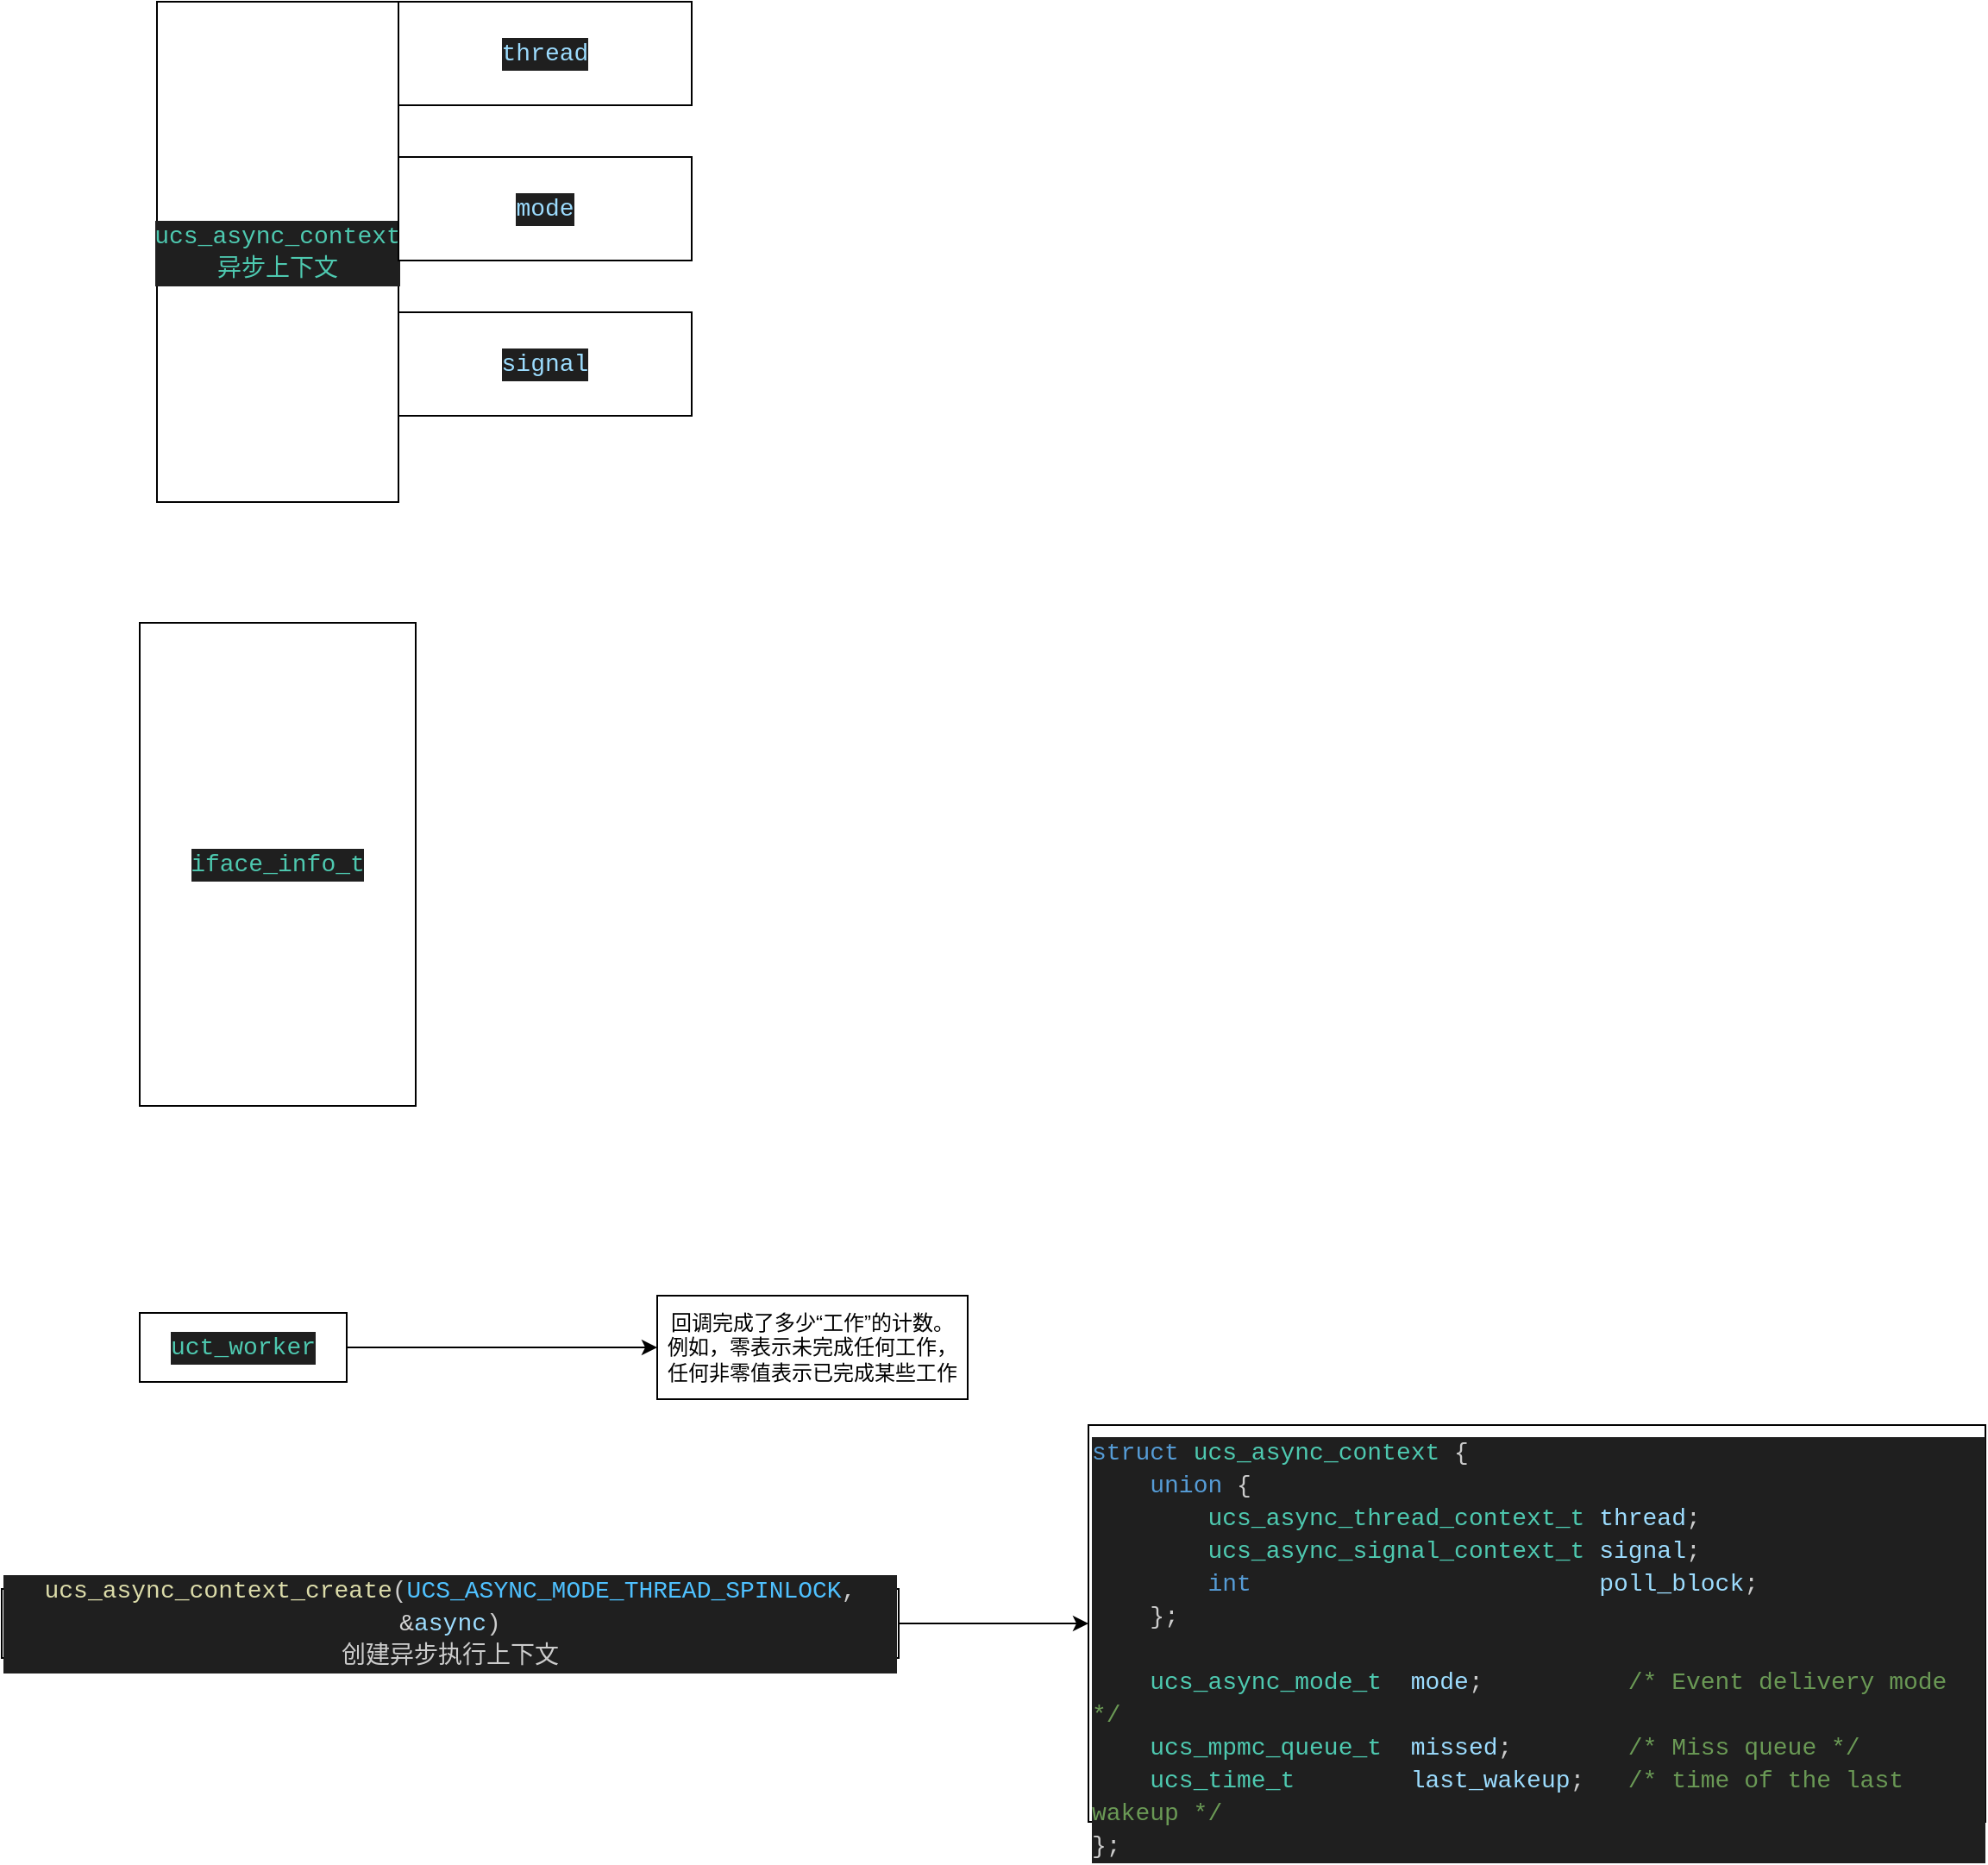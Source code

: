 <mxfile>
    <diagram id="eOcJq9RPgOQB3QH3R2wp" name="data_struct">
        <mxGraphModel dx="876" dy="492" grid="1" gridSize="10" guides="1" tooltips="1" connect="1" arrows="1" fold="1" page="1" pageScale="1" pageWidth="850" pageHeight="1100" math="0" shadow="0">
            <root>
                <mxCell id="0"/>
                <mxCell id="1" parent="0"/>
                <mxCell id="2" value="&lt;div style=&quot;color: rgb(204, 204, 204); background-color: rgb(31, 31, 31); font-family: Consolas, &amp;quot;Courier New&amp;quot;, monospace; font-size: 14px; line-height: 19px;&quot;&gt;&lt;span style=&quot;color: #4ec9b0;&quot;&gt;ucs_async_context&lt;/span&gt;&lt;/div&gt;&lt;div style=&quot;background-color: rgb(31, 31, 31); font-family: Consolas, &amp;quot;Courier New&amp;quot;, monospace; font-size: 14px; line-height: 19px;&quot;&gt;&lt;font color=&quot;#4ec9b0&quot;&gt;异步上下文&lt;/font&gt;&lt;/div&gt;" style="whiteSpace=wrap;html=1;" parent="1" vertex="1">
                    <mxGeometry x="130" y="120" width="140" height="290" as="geometry"/>
                </mxCell>
                <mxCell id="4" value="&lt;div style=&quot;color: rgb(204, 204, 204); background-color: rgb(31, 31, 31); font-family: Consolas, &amp;quot;Courier New&amp;quot;, monospace; font-size: 14px; line-height: 19px;&quot;&gt;&lt;span style=&quot;color: #9cdcfe;&quot;&gt;thread&lt;/span&gt;&lt;/div&gt;" style="whiteSpace=wrap;html=1;" parent="1" vertex="1">
                    <mxGeometry x="270" y="120" width="170" height="60" as="geometry"/>
                </mxCell>
                <mxCell id="5" value="&lt;div style=&quot;color: rgb(204, 204, 204); background-color: rgb(31, 31, 31); font-family: Consolas, &amp;quot;Courier New&amp;quot;, monospace; font-size: 14px; line-height: 19px;&quot;&gt;&lt;div style=&quot;line-height: 19px;&quot;&gt;&lt;span style=&quot;color: #9cdcfe;&quot;&gt;mode&lt;/span&gt;&lt;/div&gt;&lt;/div&gt;" style="whiteSpace=wrap;html=1;" parent="1" vertex="1">
                    <mxGeometry x="270" y="210" width="170" height="60" as="geometry"/>
                </mxCell>
                <mxCell id="6" value="&lt;div style=&quot;color: rgb(204, 204, 204); background-color: rgb(31, 31, 31); font-family: Consolas, &amp;quot;Courier New&amp;quot;, monospace; font-size: 14px; line-height: 19px;&quot;&gt;&lt;div style=&quot;line-height: 19px;&quot;&gt;&lt;div style=&quot;line-height: 19px;&quot;&gt;&lt;span style=&quot;color: #9cdcfe;&quot;&gt;signal&lt;/span&gt;&lt;/div&gt;&lt;/div&gt;&lt;/div&gt;" style="whiteSpace=wrap;html=1;" parent="1" vertex="1">
                    <mxGeometry x="270" y="300" width="170" height="60" as="geometry"/>
                </mxCell>
                <mxCell id="7" value="&lt;div style=&quot;color: rgb(204, 204, 204); background-color: rgb(31, 31, 31); font-family: Consolas, &amp;quot;Courier New&amp;quot;, monospace; font-size: 14px; line-height: 19px;&quot;&gt;&lt;div style=&quot;line-height: 19px;&quot;&gt;&lt;span style=&quot;color: #4ec9b0;&quot;&gt;iface_info_t&lt;/span&gt;&lt;/div&gt;&lt;/div&gt;" style="whiteSpace=wrap;html=1;" parent="1" vertex="1">
                    <mxGeometry x="120" y="480" width="160" height="280" as="geometry"/>
                </mxCell>
                <mxCell id="12" style="edgeStyle=orthogonalEdgeStyle;html=1;exitX=1;exitY=0.5;exitDx=0;exitDy=0;" parent="1" source="8" target="11" edge="1">
                    <mxGeometry relative="1" as="geometry"/>
                </mxCell>
                <mxCell id="8" value="&lt;div style=&quot;color: rgb(204, 204, 204); background-color: rgb(31, 31, 31); font-family: Consolas, &amp;quot;Courier New&amp;quot;, monospace; font-size: 14px; line-height: 19px;&quot;&gt;&lt;div style=&quot;line-height: 19px;&quot;&gt;&lt;div style=&quot;line-height: 19px;&quot;&gt;&lt;span style=&quot;color: #4ec9b0;&quot;&gt;uct_worker&lt;/span&gt;&lt;/div&gt;&lt;/div&gt;&lt;/div&gt;" style="whiteSpace=wrap;html=1;" parent="1" vertex="1">
                    <mxGeometry x="120" y="880" width="120" height="40" as="geometry"/>
                </mxCell>
                <mxCell id="11" value="回调完成了多少“工作”的计数。 例如，零表示未完成任何工作，任何非零值表示已完成某些工作" style="whiteSpace=wrap;html=1;" parent="1" vertex="1">
                    <mxGeometry x="420" y="870" width="180" height="60" as="geometry"/>
                </mxCell>
                <mxCell id="16" style="edgeStyle=none;html=1;exitX=1;exitY=0.5;exitDx=0;exitDy=0;entryX=0;entryY=0.5;entryDx=0;entryDy=0;" parent="1" source="13" target="14" edge="1">
                    <mxGeometry relative="1" as="geometry"/>
                </mxCell>
                <mxCell id="13" value="&lt;div style=&quot;color: rgb(204, 204, 204); background-color: rgb(31, 31, 31); font-family: Consolas, &amp;quot;Courier New&amp;quot;, monospace; font-size: 14px; line-height: 19px;&quot;&gt;&lt;span style=&quot;color: #dcdcaa;&quot;&gt;ucs_async_context_create&lt;/span&gt;(&lt;span style=&quot;color: #4fc1ff;&quot;&gt;UCS_ASYNC_MODE_THREAD_SPINLOCK&lt;/span&gt;, &lt;span style=&quot;color: #d4d4d4;&quot;&gt;&amp;amp;&lt;/span&gt;&lt;span style=&quot;color: #9cdcfe;&quot;&gt;async&lt;/span&gt;)&lt;/div&gt;&lt;div style=&quot;color: rgb(204, 204, 204); background-color: rgb(31, 31, 31); font-family: Consolas, &amp;quot;Courier New&amp;quot;, monospace; font-size: 14px; line-height: 19px;&quot;&gt;创建异步执行上下文&lt;/div&gt;" style="whiteSpace=wrap;html=1;" parent="1" vertex="1">
                    <mxGeometry x="40" y="1040" width="520" height="40" as="geometry"/>
                </mxCell>
                <mxCell id="14" value="&lt;div style=&quot;color: rgb(204, 204, 204); background-color: rgb(31, 31, 31); font-family: Consolas, &amp;quot;Courier New&amp;quot;, monospace; font-size: 14px; line-height: 19px;&quot;&gt;&lt;div style=&quot;line-height: 19px;&quot;&gt;&lt;div&gt;&lt;span style=&quot;color: #569cd6;&quot;&gt;struct&lt;/span&gt; &lt;span style=&quot;color: #4ec9b0;&quot;&gt;ucs_async_context&lt;/span&gt; {&lt;/div&gt;&lt;div&gt;&amp;nbsp; &amp;nbsp; &lt;span style=&quot;color: #569cd6;&quot;&gt;union&lt;/span&gt; {&lt;/div&gt;&lt;div&gt;&amp;nbsp; &amp;nbsp; &amp;nbsp; &amp;nbsp; &lt;span style=&quot;color: #4ec9b0;&quot;&gt;ucs_async_thread_context_t&lt;/span&gt; &lt;span style=&quot;color: #9cdcfe;&quot;&gt;thread&lt;/span&gt;;&lt;/div&gt;&lt;div&gt;&amp;nbsp; &amp;nbsp; &amp;nbsp; &amp;nbsp; &lt;span style=&quot;color: #4ec9b0;&quot;&gt;ucs_async_signal_context_t&lt;/span&gt; &lt;span style=&quot;color: #9cdcfe;&quot;&gt;signal&lt;/span&gt;;&lt;/div&gt;&lt;div&gt;&amp;nbsp; &amp;nbsp; &amp;nbsp; &amp;nbsp; &lt;span style=&quot;color: #569cd6;&quot;&gt;int&lt;/span&gt; &amp;nbsp; &amp;nbsp; &amp;nbsp; &amp;nbsp; &amp;nbsp; &amp;nbsp; &amp;nbsp; &amp;nbsp; &amp;nbsp; &amp;nbsp; &amp;nbsp; &amp;nbsp;&lt;span style=&quot;color: #9cdcfe;&quot;&gt;poll_block&lt;/span&gt;;&lt;/div&gt;&lt;div&gt;&amp;nbsp; &amp;nbsp; };&lt;/div&gt;&lt;br&gt;&lt;div&gt;&amp;nbsp; &amp;nbsp; &lt;span style=&quot;color: #4ec9b0;&quot;&gt;ucs_async_mode_t&lt;/span&gt; &amp;nbsp;&lt;span style=&quot;color: #9cdcfe;&quot;&gt;mode&lt;/span&gt;;&lt;span style=&quot;color: #6a9955;&quot;&gt; &amp;nbsp; &amp;nbsp; &amp;nbsp; &amp;nbsp; &amp;nbsp;/* Event delivery mode */&lt;/span&gt;&lt;/div&gt;&lt;div&gt;&amp;nbsp; &amp;nbsp; &lt;span style=&quot;color: #4ec9b0;&quot;&gt;ucs_mpmc_queue_t&lt;/span&gt; &amp;nbsp;&lt;span style=&quot;color: #9cdcfe;&quot;&gt;missed&lt;/span&gt;;&lt;span style=&quot;color: #6a9955;&quot;&gt; &amp;nbsp; &amp;nbsp; &amp;nbsp; &amp;nbsp;/* Miss queue */&lt;/span&gt;&lt;/div&gt;&lt;div&gt;&amp;nbsp; &amp;nbsp; &lt;span style=&quot;color: #4ec9b0;&quot;&gt;ucs_time_t&lt;/span&gt; &amp;nbsp; &amp;nbsp; &amp;nbsp; &amp;nbsp;&lt;span style=&quot;color: #9cdcfe;&quot;&gt;last_wakeup&lt;/span&gt;;&lt;span style=&quot;color: #6a9955;&quot;&gt; &amp;nbsp; /* time of the last wakeup */&lt;/span&gt;&lt;/div&gt;&lt;div&gt;};&lt;/div&gt;&lt;/div&gt;&lt;/div&gt;" style="whiteSpace=wrap;html=1;align=left;verticalAlign=top;" parent="1" vertex="1">
                    <mxGeometry x="670" y="945" width="520" height="230" as="geometry"/>
                </mxCell>
            </root>
        </mxGraphModel>
    </diagram>
    <diagram id="PuRj3BdSLe9Cz_7pi8Pd" name="zcopy">
        <mxGraphModel dx="1088" dy="390" grid="1" gridSize="10" guides="1" tooltips="1" connect="1" arrows="1" fold="1" page="1" pageScale="1" pageWidth="850" pageHeight="1100" math="0" shadow="0">
            <root>
                <mxCell id="0"/>
                <mxCell id="1" parent="0"/>
                <mxCell id="cWhImiy6kQFl7m433jH5-3" style="edgeStyle=none;html=1;startArrow=none;" edge="1" parent="1" source="cWhImiy6kQFl7m433jH5-4" target="cWhImiy6kQFl7m433jH5-2">
                    <mxGeometry relative="1" as="geometry"/>
                </mxCell>
                <mxCell id="cWhImiy6kQFl7m433jH5-7" style="edgeStyle=none;html=1;exitX=1;exitY=0.5;exitDx=0;exitDy=0;" edge="1" parent="1" source="cWhImiy6kQFl7m433jH5-1" target="cWhImiy6kQFl7m433jH5-6">
                    <mxGeometry relative="1" as="geometry"/>
                </mxCell>
                <mxCell id="cWhImiy6kQFl7m433jH5-1" value="&lt;div style=&quot;color: rgb(204, 204, 204); background-color: rgb(31, 31, 31); font-family: Consolas, &amp;quot;Courier New&amp;quot;, monospace; font-size: 14px; line-height: 19px;&quot;&gt;&lt;span style=&quot;color: #569cd6;&quot;&gt;char&lt;/span&gt; &lt;span style=&quot;color: #d4d4d4;&quot;&gt;*&lt;/span&gt;str&lt;/div&gt;" style="whiteSpace=wrap;html=1;" vertex="1" parent="1">
                    <mxGeometry x="80" y="120" width="160" height="40" as="geometry"/>
                </mxCell>
                <mxCell id="cWhImiy6kQFl7m433jH5-9" style="edgeStyle=none;html=1;exitX=0.5;exitY=1;exitDx=0;exitDy=0;startArrow=none;" edge="1" parent="1" source="cWhImiy6kQFl7m433jH5-10" target="cWhImiy6kQFl7m433jH5-8">
                    <mxGeometry relative="1" as="geometry"/>
                </mxCell>
                <mxCell id="cWhImiy6kQFl7m433jH5-13" style="edgeStyle=orthogonalEdgeStyle;html=1;exitX=1;exitY=0.5;exitDx=0;exitDy=0;" edge="1" parent="1" source="cWhImiy6kQFl7m433jH5-2" target="cWhImiy6kQFl7m433jH5-12">
                    <mxGeometry relative="1" as="geometry"/>
                </mxCell>
                <mxCell id="cWhImiy6kQFl7m433jH5-2" value="&lt;div style=&quot;color: rgb(204, 204, 204); background-color: rgb(31, 31, 31); font-family: Consolas, &amp;quot;Courier New&amp;quot;, monospace; font-size: 14px; line-height: 19px;&quot;&gt;&lt;div style=&quot;line-height: 19px;&quot;&gt;&lt;span style=&quot;color: #569cd6;&quot;&gt;char&lt;/span&gt; &lt;span style=&quot;color: #d4d4d4;&quot;&gt;*&lt;/span&gt;&lt;span style=&quot;color: #9cdcfe;&quot;&gt;buf&lt;/span&gt;&lt;/div&gt;&lt;/div&gt;" style="whiteSpace=wrap;html=1;" vertex="1" parent="1">
                    <mxGeometry x="80" y="280" width="160" height="40" as="geometry"/>
                </mxCell>
                <mxCell id="cWhImiy6kQFl7m433jH5-5" value="" style="edgeStyle=none;html=1;endArrow=none;" edge="1" parent="1" source="cWhImiy6kQFl7m433jH5-1" target="cWhImiy6kQFl7m433jH5-4">
                    <mxGeometry relative="1" as="geometry">
                        <mxPoint x="160" y="160" as="sourcePoint"/>
                        <mxPoint x="160" y="240" as="targetPoint"/>
                    </mxGeometry>
                </mxCell>
                <mxCell id="cWhImiy6kQFl7m433jH5-4" value="&lt;div style=&quot;color: rgb(204, 204, 204); background-color: rgb(31, 31, 31); font-family: Consolas, &amp;quot;Courier New&amp;quot;, monospace; font-size: 14px; line-height: 19px;&quot;&gt;&lt;span style=&quot;color: #dcdcaa;&quot;&gt;do_am_zcopy&lt;/span&gt;&lt;/div&gt;" style="text;html=1;align=center;verticalAlign=middle;resizable=0;points=[];autosize=1;strokeColor=none;fillColor=none;" vertex="1" parent="1">
                    <mxGeometry x="105" y="180" width="110" height="30" as="geometry"/>
                </mxCell>
                <mxCell id="cWhImiy6kQFl7m433jH5-6" value="&lt;div style=&quot;background-color: rgb(31, 31, 31); font-family: Consolas, &amp;quot;Courier New&amp;quot;, monospace; font-size: 14px; line-height: 19px;&quot;&gt;&lt;font color=&quot;#569cd6&quot;&gt;ABCDEFG...&lt;/font&gt;&lt;/div&gt;&lt;div style=&quot;background-color: rgb(31, 31, 31); font-family: Consolas, &amp;quot;Courier New&amp;quot;, monospace; font-size: 14px; line-height: 19px;&quot;&gt;&lt;font color=&quot;#569cd6&quot;&gt;16字节的字符串&lt;/font&gt;&lt;/div&gt;" style="whiteSpace=wrap;html=1;" vertex="1" parent="1">
                    <mxGeometry x="360" y="120" width="160" height="40" as="geometry"/>
                </mxCell>
                <mxCell id="cWhImiy6kQFl7m433jH5-14" style="edgeStyle=orthogonalEdgeStyle;html=1;exitX=0.5;exitY=1;exitDx=0;exitDy=0;" edge="1" parent="1" source="cWhImiy6kQFl7m433jH5-8" target="cWhImiy6kQFl7m433jH5-12">
                    <mxGeometry relative="1" as="geometry"/>
                </mxCell>
                <mxCell id="cWhImiy6kQFl7m433jH5-8" value="&lt;div style=&quot;color: rgb(204, 204, 204); background-color: rgb(31, 31, 31); font-family: Consolas, &amp;quot;Courier New&amp;quot;, monospace; font-size: 14px; line-height: 19px;&quot;&gt;&lt;div style=&quot;line-height: 19px;&quot;&gt;&lt;div style=&quot;line-height: 19px;&quot;&gt;&lt;span style=&quot;color: #4ec9b0;&quot;&gt;uct_mem_h&lt;/span&gt; &lt;span style=&quot;color: #9cdcfe;&quot;&gt;memh&lt;/span&gt;&lt;/div&gt;&lt;/div&gt;&lt;/div&gt;" style="whiteSpace=wrap;html=1;" vertex="1" parent="1">
                    <mxGeometry x="80" y="440" width="160" height="40" as="geometry"/>
                </mxCell>
                <mxCell id="cWhImiy6kQFl7m433jH5-11" value="" style="edgeStyle=none;html=1;exitX=0.5;exitY=1;exitDx=0;exitDy=0;endArrow=none;" edge="1" parent="1" source="cWhImiy6kQFl7m433jH5-2" target="cWhImiy6kQFl7m433jH5-10">
                    <mxGeometry relative="1" as="geometry">
                        <mxPoint x="160" y="320" as="sourcePoint"/>
                        <mxPoint x="160" y="440" as="targetPoint"/>
                    </mxGeometry>
                </mxCell>
                <mxCell id="cWhImiy6kQFl7m433jH5-10" value="buf经过内存注册得到内存控制器" style="text;html=1;align=center;verticalAlign=middle;resizable=0;points=[];autosize=1;strokeColor=none;fillColor=none;" vertex="1" parent="1">
                    <mxGeometry x="60" y="360" width="200" height="30" as="geometry"/>
                </mxCell>
                <mxCell id="cWhImiy6kQFl7m433jH5-12" value="&lt;div style=&quot;color: rgb(204, 204, 204); background-color: rgb(31, 31, 31); font-family: Consolas, &amp;quot;Courier New&amp;quot;, monospace; font-size: 14px; line-height: 19px;&quot;&gt;&lt;div style=&quot;line-height: 19px;&quot;&gt;&lt;div style=&quot;line-height: 19px;&quot;&gt;&lt;div style=&quot;line-height: 19px;&quot;&gt;&lt;span style=&quot;color: #4ec9b0;&quot;&gt;uct_iov_t&lt;/span&gt; &lt;span style=&quot;color: #9cdcfe;&quot;&gt;iov&lt;/span&gt;&lt;/div&gt;&lt;/div&gt;&lt;/div&gt;&lt;/div&gt;" style="whiteSpace=wrap;html=1;" vertex="1" parent="1">
                    <mxGeometry x="360" y="520" width="160" height="40" as="geometry"/>
                </mxCell>
            </root>
        </mxGraphModel>
    </diagram>
</mxfile>